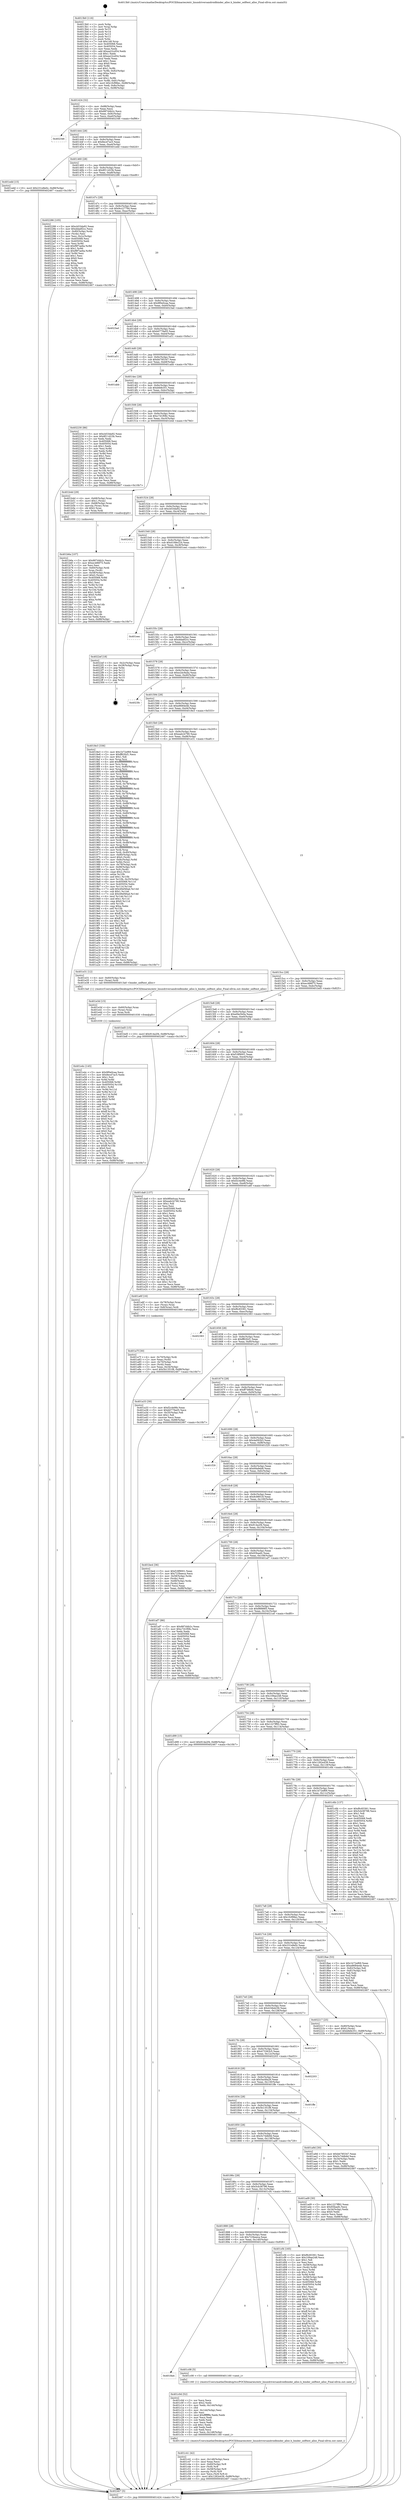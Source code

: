 digraph "0x4013b0" {
  label = "0x4013b0 (/mnt/c/Users/mathe/Desktop/tcc/POCII/binaries/extr_linuxdriversandroidbinder_alloc.h_binder_selftest_alloc_Final-ollvm.out::main(0))"
  labelloc = "t"
  node[shape=record]

  Entry [label="",width=0.3,height=0.3,shape=circle,fillcolor=black,style=filled]
  "0x401424" [label="{
     0x401424 [32]\l
     | [instrs]\l
     &nbsp;&nbsp;0x401424 \<+6\>: mov -0x88(%rbp),%eax\l
     &nbsp;&nbsp;0x40142a \<+2\>: mov %eax,%ecx\l
     &nbsp;&nbsp;0x40142c \<+6\>: sub $0x887d4b2c,%ecx\l
     &nbsp;&nbsp;0x401432 \<+6\>: mov %eax,-0x9c(%rbp)\l
     &nbsp;&nbsp;0x401438 \<+6\>: mov %ecx,-0xa0(%rbp)\l
     &nbsp;&nbsp;0x40143e \<+6\>: je 0000000000402346 \<main+0xf96\>\l
  }"]
  "0x402346" [label="{
     0x402346\l
  }", style=dashed]
  "0x401444" [label="{
     0x401444 [28]\l
     | [instrs]\l
     &nbsp;&nbsp;0x401444 \<+5\>: jmp 0000000000401449 \<main+0x99\>\l
     &nbsp;&nbsp;0x401449 \<+6\>: mov -0x9c(%rbp),%eax\l
     &nbsp;&nbsp;0x40144f \<+5\>: sub $0x8ecd7ac5,%eax\l
     &nbsp;&nbsp;0x401454 \<+6\>: mov %eax,-0xa4(%rbp)\l
     &nbsp;&nbsp;0x40145a \<+6\>: je 0000000000401edd \<main+0xb2d\>\l
  }"]
  Exit [label="",width=0.3,height=0.3,shape=circle,fillcolor=black,style=filled,peripheries=2]
  "0x401edd" [label="{
     0x401edd [15]\l
     | [instrs]\l
     &nbsp;&nbsp;0x401edd \<+10\>: movl $0x231e8e0c,-0x88(%rbp)\l
     &nbsp;&nbsp;0x401ee7 \<+5\>: jmp 0000000000402467 \<main+0x10b7\>\l
  }"]
  "0x401460" [label="{
     0x401460 [28]\l
     | [instrs]\l
     &nbsp;&nbsp;0x401460 \<+5\>: jmp 0000000000401465 \<main+0xb5\>\l
     &nbsp;&nbsp;0x401465 \<+6\>: mov -0x9c(%rbp),%eax\l
     &nbsp;&nbsp;0x40146b \<+5\>: sub $0x8f11d23b,%eax\l
     &nbsp;&nbsp;0x401470 \<+6\>: mov %eax,-0xa8(%rbp)\l
     &nbsp;&nbsp;0x401476 \<+6\>: je 0000000000402286 \<main+0xed6\>\l
  }"]
  "0x401e4c" [label="{
     0x401e4c [145]\l
     | [instrs]\l
     &nbsp;&nbsp;0x401e4c \<+5\>: mov $0x9f0e0caa,%ecx\l
     &nbsp;&nbsp;0x401e51 \<+5\>: mov $0x8ecd7ac5,%edx\l
     &nbsp;&nbsp;0x401e56 \<+3\>: mov $0x1,%sil\l
     &nbsp;&nbsp;0x401e59 \<+3\>: xor %r8d,%r8d\l
     &nbsp;&nbsp;0x401e5c \<+8\>: mov 0x405068,%r9d\l
     &nbsp;&nbsp;0x401e64 \<+8\>: mov 0x405054,%r10d\l
     &nbsp;&nbsp;0x401e6c \<+4\>: sub $0x1,%r8d\l
     &nbsp;&nbsp;0x401e70 \<+3\>: mov %r9d,%r11d\l
     &nbsp;&nbsp;0x401e73 \<+3\>: add %r8d,%r11d\l
     &nbsp;&nbsp;0x401e76 \<+4\>: imul %r11d,%r9d\l
     &nbsp;&nbsp;0x401e7a \<+4\>: and $0x1,%r9d\l
     &nbsp;&nbsp;0x401e7e \<+4\>: cmp $0x0,%r9d\l
     &nbsp;&nbsp;0x401e82 \<+3\>: sete %bl\l
     &nbsp;&nbsp;0x401e85 \<+4\>: cmp $0xa,%r10d\l
     &nbsp;&nbsp;0x401e89 \<+4\>: setl %r14b\l
     &nbsp;&nbsp;0x401e8d \<+3\>: mov %bl,%r15b\l
     &nbsp;&nbsp;0x401e90 \<+4\>: xor $0xff,%r15b\l
     &nbsp;&nbsp;0x401e94 \<+3\>: mov %r14b,%r12b\l
     &nbsp;&nbsp;0x401e97 \<+4\>: xor $0xff,%r12b\l
     &nbsp;&nbsp;0x401e9b \<+4\>: xor $0x0,%sil\l
     &nbsp;&nbsp;0x401e9f \<+3\>: mov %r15b,%r13b\l
     &nbsp;&nbsp;0x401ea2 \<+4\>: and $0x0,%r13b\l
     &nbsp;&nbsp;0x401ea6 \<+3\>: and %sil,%bl\l
     &nbsp;&nbsp;0x401ea9 \<+3\>: mov %r12b,%al\l
     &nbsp;&nbsp;0x401eac \<+2\>: and $0x0,%al\l
     &nbsp;&nbsp;0x401eae \<+3\>: and %sil,%r14b\l
     &nbsp;&nbsp;0x401eb1 \<+3\>: or %bl,%r13b\l
     &nbsp;&nbsp;0x401eb4 \<+3\>: or %r14b,%al\l
     &nbsp;&nbsp;0x401eb7 \<+3\>: xor %al,%r13b\l
     &nbsp;&nbsp;0x401eba \<+3\>: or %r12b,%r15b\l
     &nbsp;&nbsp;0x401ebd \<+4\>: xor $0xff,%r15b\l
     &nbsp;&nbsp;0x401ec1 \<+4\>: or $0x0,%sil\l
     &nbsp;&nbsp;0x401ec5 \<+3\>: and %sil,%r15b\l
     &nbsp;&nbsp;0x401ec8 \<+3\>: or %r15b,%r13b\l
     &nbsp;&nbsp;0x401ecb \<+4\>: test $0x1,%r13b\l
     &nbsp;&nbsp;0x401ecf \<+3\>: cmovne %edx,%ecx\l
     &nbsp;&nbsp;0x401ed2 \<+6\>: mov %ecx,-0x88(%rbp)\l
     &nbsp;&nbsp;0x401ed8 \<+5\>: jmp 0000000000402467 \<main+0x10b7\>\l
  }"]
  "0x402286" [label="{
     0x402286 [105]\l
     | [instrs]\l
     &nbsp;&nbsp;0x402286 \<+5\>: mov $0xcb53da92,%eax\l
     &nbsp;&nbsp;0x40228b \<+5\>: mov $0xddadf2cc,%ecx\l
     &nbsp;&nbsp;0x402290 \<+4\>: mov -0x80(%rbp),%rdx\l
     &nbsp;&nbsp;0x402294 \<+2\>: mov (%rdx),%esi\l
     &nbsp;&nbsp;0x402296 \<+3\>: mov %esi,-0x2c(%rbp)\l
     &nbsp;&nbsp;0x402299 \<+7\>: mov 0x405068,%esi\l
     &nbsp;&nbsp;0x4022a0 \<+7\>: mov 0x405054,%edi\l
     &nbsp;&nbsp;0x4022a7 \<+3\>: mov %esi,%r8d\l
     &nbsp;&nbsp;0x4022aa \<+7\>: add $0xf9f7ae6a,%r8d\l
     &nbsp;&nbsp;0x4022b1 \<+4\>: sub $0x1,%r8d\l
     &nbsp;&nbsp;0x4022b5 \<+7\>: sub $0xf9f7ae6a,%r8d\l
     &nbsp;&nbsp;0x4022bc \<+4\>: imul %r8d,%esi\l
     &nbsp;&nbsp;0x4022c0 \<+3\>: and $0x1,%esi\l
     &nbsp;&nbsp;0x4022c3 \<+3\>: cmp $0x0,%esi\l
     &nbsp;&nbsp;0x4022c6 \<+4\>: sete %r9b\l
     &nbsp;&nbsp;0x4022ca \<+3\>: cmp $0xa,%edi\l
     &nbsp;&nbsp;0x4022cd \<+4\>: setl %r10b\l
     &nbsp;&nbsp;0x4022d1 \<+3\>: mov %r9b,%r11b\l
     &nbsp;&nbsp;0x4022d4 \<+3\>: and %r10b,%r11b\l
     &nbsp;&nbsp;0x4022d7 \<+3\>: xor %r10b,%r9b\l
     &nbsp;&nbsp;0x4022da \<+3\>: or %r9b,%r11b\l
     &nbsp;&nbsp;0x4022dd \<+4\>: test $0x1,%r11b\l
     &nbsp;&nbsp;0x4022e1 \<+3\>: cmovne %ecx,%eax\l
     &nbsp;&nbsp;0x4022e4 \<+6\>: mov %eax,-0x88(%rbp)\l
     &nbsp;&nbsp;0x4022ea \<+5\>: jmp 0000000000402467 \<main+0x10b7\>\l
  }"]
  "0x40147c" [label="{
     0x40147c [28]\l
     | [instrs]\l
     &nbsp;&nbsp;0x40147c \<+5\>: jmp 0000000000401481 \<main+0xd1\>\l
     &nbsp;&nbsp;0x401481 \<+6\>: mov -0x9c(%rbp),%eax\l
     &nbsp;&nbsp;0x401487 \<+5\>: sub $0x9cc27794,%eax\l
     &nbsp;&nbsp;0x40148c \<+6\>: mov %eax,-0xac(%rbp)\l
     &nbsp;&nbsp;0x401492 \<+6\>: je 000000000040201c \<main+0xc6c\>\l
  }"]
  "0x401e3d" [label="{
     0x401e3d [15]\l
     | [instrs]\l
     &nbsp;&nbsp;0x401e3d \<+4\>: mov -0x60(%rbp),%rax\l
     &nbsp;&nbsp;0x401e41 \<+3\>: mov (%rax),%rax\l
     &nbsp;&nbsp;0x401e44 \<+3\>: mov %rax,%rdi\l
     &nbsp;&nbsp;0x401e47 \<+5\>: call 0000000000401030 \<free@plt\>\l
     | [calls]\l
     &nbsp;&nbsp;0x401030 \{1\} (unknown)\l
  }"]
  "0x40201c" [label="{
     0x40201c\l
  }", style=dashed]
  "0x401498" [label="{
     0x401498 [28]\l
     | [instrs]\l
     &nbsp;&nbsp;0x401498 \<+5\>: jmp 000000000040149d \<main+0xed\>\l
     &nbsp;&nbsp;0x40149d \<+6\>: mov -0x9c(%rbp),%eax\l
     &nbsp;&nbsp;0x4014a3 \<+5\>: sub $0x9f0e0caa,%eax\l
     &nbsp;&nbsp;0x4014a8 \<+6\>: mov %eax,-0xb0(%rbp)\l
     &nbsp;&nbsp;0x4014ae \<+6\>: je 00000000004023ad \<main+0xffd\>\l
  }"]
  "0x401c41" [label="{
     0x401c41 [42]\l
     | [instrs]\l
     &nbsp;&nbsp;0x401c41 \<+6\>: mov -0x148(%rbp),%ecx\l
     &nbsp;&nbsp;0x401c47 \<+3\>: imul %eax,%ecx\l
     &nbsp;&nbsp;0x401c4a \<+4\>: mov -0x60(%rbp),%r8\l
     &nbsp;&nbsp;0x401c4e \<+3\>: mov (%r8),%r8\l
     &nbsp;&nbsp;0x401c51 \<+4\>: mov -0x58(%rbp),%r9\l
     &nbsp;&nbsp;0x401c55 \<+3\>: movslq (%r9),%r9\l
     &nbsp;&nbsp;0x401c58 \<+4\>: mov %ecx,(%r8,%r9,4)\l
     &nbsp;&nbsp;0x401c5c \<+10\>: movl $0x1282e439,-0x88(%rbp)\l
     &nbsp;&nbsp;0x401c66 \<+5\>: jmp 0000000000402467 \<main+0x10b7\>\l
  }"]
  "0x4023ad" [label="{
     0x4023ad\l
  }", style=dashed]
  "0x4014b4" [label="{
     0x4014b4 [28]\l
     | [instrs]\l
     &nbsp;&nbsp;0x4014b4 \<+5\>: jmp 00000000004014b9 \<main+0x109\>\l
     &nbsp;&nbsp;0x4014b9 \<+6\>: mov -0x9c(%rbp),%eax\l
     &nbsp;&nbsp;0x4014bf \<+5\>: sub $0xb0779a05,%eax\l
     &nbsp;&nbsp;0x4014c4 \<+6\>: mov %eax,-0xb4(%rbp)\l
     &nbsp;&nbsp;0x4014ca \<+6\>: je 0000000000401a51 \<main+0x6a1\>\l
  }"]
  "0x401c0d" [label="{
     0x401c0d [52]\l
     | [instrs]\l
     &nbsp;&nbsp;0x401c0d \<+2\>: xor %ecx,%ecx\l
     &nbsp;&nbsp;0x401c0f \<+5\>: mov $0x2,%edx\l
     &nbsp;&nbsp;0x401c14 \<+6\>: mov %edx,-0x144(%rbp)\l
     &nbsp;&nbsp;0x401c1a \<+1\>: cltd\l
     &nbsp;&nbsp;0x401c1b \<+6\>: mov -0x144(%rbp),%esi\l
     &nbsp;&nbsp;0x401c21 \<+2\>: idiv %esi\l
     &nbsp;&nbsp;0x401c23 \<+6\>: imul $0xfffffffe,%edx,%edx\l
     &nbsp;&nbsp;0x401c29 \<+2\>: mov %ecx,%edi\l
     &nbsp;&nbsp;0x401c2b \<+2\>: sub %edx,%edi\l
     &nbsp;&nbsp;0x401c2d \<+2\>: mov %ecx,%edx\l
     &nbsp;&nbsp;0x401c2f \<+3\>: sub $0x1,%edx\l
     &nbsp;&nbsp;0x401c32 \<+2\>: add %edx,%edi\l
     &nbsp;&nbsp;0x401c34 \<+2\>: sub %edi,%ecx\l
     &nbsp;&nbsp;0x401c36 \<+6\>: mov %ecx,-0x148(%rbp)\l
     &nbsp;&nbsp;0x401c3c \<+5\>: call 0000000000401160 \<next_i\>\l
     | [calls]\l
     &nbsp;&nbsp;0x401160 \{1\} (/mnt/c/Users/mathe/Desktop/tcc/POCII/binaries/extr_linuxdriversandroidbinder_alloc.h_binder_selftest_alloc_Final-ollvm.out::next_i)\l
  }"]
  "0x401a51" [label="{
     0x401a51\l
  }", style=dashed]
  "0x4014d0" [label="{
     0x4014d0 [28]\l
     | [instrs]\l
     &nbsp;&nbsp;0x4014d0 \<+5\>: jmp 00000000004014d5 \<main+0x125\>\l
     &nbsp;&nbsp;0x4014d5 \<+6\>: mov -0x9c(%rbp),%eax\l
     &nbsp;&nbsp;0x4014db \<+5\>: sub $0xbb785347,%eax\l
     &nbsp;&nbsp;0x4014e0 \<+6\>: mov %eax,-0xb8(%rbp)\l
     &nbsp;&nbsp;0x4014e6 \<+6\>: je 0000000000401abb \<main+0x70b\>\l
  }"]
  "0x4018a4" [label="{
     0x4018a4\l
  }", style=dashed]
  "0x401abb" [label="{
     0x401abb\l
  }", style=dashed]
  "0x4014ec" [label="{
     0x4014ec [28]\l
     | [instrs]\l
     &nbsp;&nbsp;0x4014ec \<+5\>: jmp 00000000004014f1 \<main+0x141\>\l
     &nbsp;&nbsp;0x4014f1 \<+6\>: mov -0x9c(%rbp),%eax\l
     &nbsp;&nbsp;0x4014f7 \<+5\>: sub $0xbfefe351,%eax\l
     &nbsp;&nbsp;0x4014fc \<+6\>: mov %eax,-0xbc(%rbp)\l
     &nbsp;&nbsp;0x401502 \<+6\>: je 0000000000402230 \<main+0xe80\>\l
  }"]
  "0x401c08" [label="{
     0x401c08 [5]\l
     | [instrs]\l
     &nbsp;&nbsp;0x401c08 \<+5\>: call 0000000000401160 \<next_i\>\l
     | [calls]\l
     &nbsp;&nbsp;0x401160 \{1\} (/mnt/c/Users/mathe/Desktop/tcc/POCII/binaries/extr_linuxdriversandroidbinder_alloc.h_binder_selftest_alloc_Final-ollvm.out::next_i)\l
  }"]
  "0x402230" [label="{
     0x402230 [86]\l
     | [instrs]\l
     &nbsp;&nbsp;0x402230 \<+5\>: mov $0xcb53da92,%eax\l
     &nbsp;&nbsp;0x402235 \<+5\>: mov $0x8f11d23b,%ecx\l
     &nbsp;&nbsp;0x40223a \<+2\>: xor %edx,%edx\l
     &nbsp;&nbsp;0x40223c \<+7\>: mov 0x405068,%esi\l
     &nbsp;&nbsp;0x402243 \<+7\>: mov 0x405054,%edi\l
     &nbsp;&nbsp;0x40224a \<+3\>: sub $0x1,%edx\l
     &nbsp;&nbsp;0x40224d \<+3\>: mov %esi,%r8d\l
     &nbsp;&nbsp;0x402250 \<+3\>: add %edx,%r8d\l
     &nbsp;&nbsp;0x402253 \<+4\>: imul %r8d,%esi\l
     &nbsp;&nbsp;0x402257 \<+3\>: and $0x1,%esi\l
     &nbsp;&nbsp;0x40225a \<+3\>: cmp $0x0,%esi\l
     &nbsp;&nbsp;0x40225d \<+4\>: sete %r9b\l
     &nbsp;&nbsp;0x402261 \<+3\>: cmp $0xa,%edi\l
     &nbsp;&nbsp;0x402264 \<+4\>: setl %r10b\l
     &nbsp;&nbsp;0x402268 \<+3\>: mov %r9b,%r11b\l
     &nbsp;&nbsp;0x40226b \<+3\>: and %r10b,%r11b\l
     &nbsp;&nbsp;0x40226e \<+3\>: xor %r10b,%r9b\l
     &nbsp;&nbsp;0x402271 \<+3\>: or %r9b,%r11b\l
     &nbsp;&nbsp;0x402274 \<+4\>: test $0x1,%r11b\l
     &nbsp;&nbsp;0x402278 \<+3\>: cmovne %ecx,%eax\l
     &nbsp;&nbsp;0x40227b \<+6\>: mov %eax,-0x88(%rbp)\l
     &nbsp;&nbsp;0x402281 \<+5\>: jmp 0000000000402467 \<main+0x10b7\>\l
  }"]
  "0x401508" [label="{
     0x401508 [28]\l
     | [instrs]\l
     &nbsp;&nbsp;0x401508 \<+5\>: jmp 000000000040150d \<main+0x15d\>\l
     &nbsp;&nbsp;0x40150d \<+6\>: mov -0x9c(%rbp),%eax\l
     &nbsp;&nbsp;0x401513 \<+5\>: sub $0xc7d1f08c,%eax\l
     &nbsp;&nbsp;0x401518 \<+6\>: mov %eax,-0xc0(%rbp)\l
     &nbsp;&nbsp;0x40151e \<+6\>: je 0000000000401b4d \<main+0x79d\>\l
  }"]
  "0x401888" [label="{
     0x401888 [28]\l
     | [instrs]\l
     &nbsp;&nbsp;0x401888 \<+5\>: jmp 000000000040188d \<main+0x4dd\>\l
     &nbsp;&nbsp;0x40188d \<+6\>: mov -0x9c(%rbp),%eax\l
     &nbsp;&nbsp;0x401893 \<+5\>: sub $0x723beeca,%eax\l
     &nbsp;&nbsp;0x401898 \<+6\>: mov %eax,-0x140(%rbp)\l
     &nbsp;&nbsp;0x40189e \<+6\>: je 0000000000401c08 \<main+0x858\>\l
  }"]
  "0x401b4d" [label="{
     0x401b4d [29]\l
     | [instrs]\l
     &nbsp;&nbsp;0x401b4d \<+4\>: mov -0x68(%rbp),%rax\l
     &nbsp;&nbsp;0x401b51 \<+6\>: movl $0x1,(%rax)\l
     &nbsp;&nbsp;0x401b57 \<+4\>: mov -0x68(%rbp),%rax\l
     &nbsp;&nbsp;0x401b5b \<+3\>: movslq (%rax),%rax\l
     &nbsp;&nbsp;0x401b5e \<+4\>: shl $0x2,%rax\l
     &nbsp;&nbsp;0x401b62 \<+3\>: mov %rax,%rdi\l
     &nbsp;&nbsp;0x401b65 \<+5\>: call 0000000000401050 \<malloc@plt\>\l
     | [calls]\l
     &nbsp;&nbsp;0x401050 \{1\} (unknown)\l
  }"]
  "0x401524" [label="{
     0x401524 [28]\l
     | [instrs]\l
     &nbsp;&nbsp;0x401524 \<+5\>: jmp 0000000000401529 \<main+0x179\>\l
     &nbsp;&nbsp;0x401529 \<+6\>: mov -0x9c(%rbp),%eax\l
     &nbsp;&nbsp;0x40152f \<+5\>: sub $0xcb53da92,%eax\l
     &nbsp;&nbsp;0x401534 \<+6\>: mov %eax,-0xc4(%rbp)\l
     &nbsp;&nbsp;0x40153a \<+6\>: je 0000000000402452 \<main+0x10a2\>\l
  }"]
  "0x401cf4" [label="{
     0x401cf4 [165]\l
     | [instrs]\l
     &nbsp;&nbsp;0x401cf4 \<+5\>: mov $0xf6c83361,%eax\l
     &nbsp;&nbsp;0x401cf9 \<+5\>: mov $0x109ae248,%ecx\l
     &nbsp;&nbsp;0x401cfe \<+2\>: mov $0x1,%dl\l
     &nbsp;&nbsp;0x401d00 \<+2\>: xor %esi,%esi\l
     &nbsp;&nbsp;0x401d02 \<+4\>: mov -0x58(%rbp),%rdi\l
     &nbsp;&nbsp;0x401d06 \<+3\>: mov (%rdi),%r8d\l
     &nbsp;&nbsp;0x401d09 \<+3\>: mov %esi,%r9d\l
     &nbsp;&nbsp;0x401d0c \<+4\>: sub $0x1,%r9d\l
     &nbsp;&nbsp;0x401d10 \<+3\>: sub %r9d,%r8d\l
     &nbsp;&nbsp;0x401d13 \<+4\>: mov -0x58(%rbp),%rdi\l
     &nbsp;&nbsp;0x401d17 \<+3\>: mov %r8d,(%rdi)\l
     &nbsp;&nbsp;0x401d1a \<+8\>: mov 0x405068,%r8d\l
     &nbsp;&nbsp;0x401d22 \<+8\>: mov 0x405054,%r9d\l
     &nbsp;&nbsp;0x401d2a \<+3\>: sub $0x1,%esi\l
     &nbsp;&nbsp;0x401d2d \<+3\>: mov %r8d,%r10d\l
     &nbsp;&nbsp;0x401d30 \<+3\>: add %esi,%r10d\l
     &nbsp;&nbsp;0x401d33 \<+4\>: imul %r10d,%r8d\l
     &nbsp;&nbsp;0x401d37 \<+4\>: and $0x1,%r8d\l
     &nbsp;&nbsp;0x401d3b \<+4\>: cmp $0x0,%r8d\l
     &nbsp;&nbsp;0x401d3f \<+4\>: sete %r11b\l
     &nbsp;&nbsp;0x401d43 \<+4\>: cmp $0xa,%r9d\l
     &nbsp;&nbsp;0x401d47 \<+3\>: setl %bl\l
     &nbsp;&nbsp;0x401d4a \<+3\>: mov %r11b,%r14b\l
     &nbsp;&nbsp;0x401d4d \<+4\>: xor $0xff,%r14b\l
     &nbsp;&nbsp;0x401d51 \<+3\>: mov %bl,%r15b\l
     &nbsp;&nbsp;0x401d54 \<+4\>: xor $0xff,%r15b\l
     &nbsp;&nbsp;0x401d58 \<+3\>: xor $0x1,%dl\l
     &nbsp;&nbsp;0x401d5b \<+3\>: mov %r14b,%r12b\l
     &nbsp;&nbsp;0x401d5e \<+4\>: and $0xff,%r12b\l
     &nbsp;&nbsp;0x401d62 \<+3\>: and %dl,%r11b\l
     &nbsp;&nbsp;0x401d65 \<+3\>: mov %r15b,%r13b\l
     &nbsp;&nbsp;0x401d68 \<+4\>: and $0xff,%r13b\l
     &nbsp;&nbsp;0x401d6c \<+2\>: and %dl,%bl\l
     &nbsp;&nbsp;0x401d6e \<+3\>: or %r11b,%r12b\l
     &nbsp;&nbsp;0x401d71 \<+3\>: or %bl,%r13b\l
     &nbsp;&nbsp;0x401d74 \<+3\>: xor %r13b,%r12b\l
     &nbsp;&nbsp;0x401d77 \<+3\>: or %r15b,%r14b\l
     &nbsp;&nbsp;0x401d7a \<+4\>: xor $0xff,%r14b\l
     &nbsp;&nbsp;0x401d7e \<+3\>: or $0x1,%dl\l
     &nbsp;&nbsp;0x401d81 \<+3\>: and %dl,%r14b\l
     &nbsp;&nbsp;0x401d84 \<+3\>: or %r14b,%r12b\l
     &nbsp;&nbsp;0x401d87 \<+4\>: test $0x1,%r12b\l
     &nbsp;&nbsp;0x401d8b \<+3\>: cmovne %ecx,%eax\l
     &nbsp;&nbsp;0x401d8e \<+6\>: mov %eax,-0x88(%rbp)\l
     &nbsp;&nbsp;0x401d94 \<+5\>: jmp 0000000000402467 \<main+0x10b7\>\l
  }"]
  "0x402452" [label="{
     0x402452\l
  }", style=dashed]
  "0x401540" [label="{
     0x401540 [28]\l
     | [instrs]\l
     &nbsp;&nbsp;0x401540 \<+5\>: jmp 0000000000401545 \<main+0x195\>\l
     &nbsp;&nbsp;0x401545 \<+6\>: mov -0x9c(%rbp),%eax\l
     &nbsp;&nbsp;0x40154b \<+5\>: sub $0xd168e224,%eax\l
     &nbsp;&nbsp;0x401550 \<+6\>: mov %eax,-0xc8(%rbp)\l
     &nbsp;&nbsp;0x401556 \<+6\>: je 0000000000401eec \<main+0xb3c\>\l
  }"]
  "0x401b6a" [label="{
     0x401b6a [107]\l
     | [instrs]\l
     &nbsp;&nbsp;0x401b6a \<+5\>: mov $0x887d4b2c,%ecx\l
     &nbsp;&nbsp;0x401b6f \<+5\>: mov $0xec486f75,%edx\l
     &nbsp;&nbsp;0x401b74 \<+2\>: xor %esi,%esi\l
     &nbsp;&nbsp;0x401b76 \<+4\>: mov -0x60(%rbp),%rdi\l
     &nbsp;&nbsp;0x401b7a \<+3\>: mov %rax,(%rdi)\l
     &nbsp;&nbsp;0x401b7d \<+4\>: mov -0x58(%rbp),%rax\l
     &nbsp;&nbsp;0x401b81 \<+6\>: movl $0x0,(%rax)\l
     &nbsp;&nbsp;0x401b87 \<+8\>: mov 0x405068,%r8d\l
     &nbsp;&nbsp;0x401b8f \<+8\>: mov 0x405054,%r9d\l
     &nbsp;&nbsp;0x401b97 \<+3\>: sub $0x1,%esi\l
     &nbsp;&nbsp;0x401b9a \<+3\>: mov %r8d,%r10d\l
     &nbsp;&nbsp;0x401b9d \<+3\>: add %esi,%r10d\l
     &nbsp;&nbsp;0x401ba0 \<+4\>: imul %r10d,%r8d\l
     &nbsp;&nbsp;0x401ba4 \<+4\>: and $0x1,%r8d\l
     &nbsp;&nbsp;0x401ba8 \<+4\>: cmp $0x0,%r8d\l
     &nbsp;&nbsp;0x401bac \<+4\>: sete %r11b\l
     &nbsp;&nbsp;0x401bb0 \<+4\>: cmp $0xa,%r9d\l
     &nbsp;&nbsp;0x401bb4 \<+3\>: setl %bl\l
     &nbsp;&nbsp;0x401bb7 \<+3\>: mov %r11b,%r14b\l
     &nbsp;&nbsp;0x401bba \<+3\>: and %bl,%r14b\l
     &nbsp;&nbsp;0x401bbd \<+3\>: xor %bl,%r11b\l
     &nbsp;&nbsp;0x401bc0 \<+3\>: or %r11b,%r14b\l
     &nbsp;&nbsp;0x401bc3 \<+4\>: test $0x1,%r14b\l
     &nbsp;&nbsp;0x401bc7 \<+3\>: cmovne %edx,%ecx\l
     &nbsp;&nbsp;0x401bca \<+6\>: mov %ecx,-0x88(%rbp)\l
     &nbsp;&nbsp;0x401bd0 \<+5\>: jmp 0000000000402467 \<main+0x10b7\>\l
  }"]
  "0x401eec" [label="{
     0x401eec\l
  }", style=dashed]
  "0x40155c" [label="{
     0x40155c [28]\l
     | [instrs]\l
     &nbsp;&nbsp;0x40155c \<+5\>: jmp 0000000000401561 \<main+0x1b1\>\l
     &nbsp;&nbsp;0x401561 \<+6\>: mov -0x9c(%rbp),%eax\l
     &nbsp;&nbsp;0x401567 \<+5\>: sub $0xddadf2cc,%eax\l
     &nbsp;&nbsp;0x40156c \<+6\>: mov %eax,-0xcc(%rbp)\l
     &nbsp;&nbsp;0x401572 \<+6\>: je 00000000004022ef \<main+0xf3f\>\l
  }"]
  "0x40186c" [label="{
     0x40186c [28]\l
     | [instrs]\l
     &nbsp;&nbsp;0x40186c \<+5\>: jmp 0000000000401871 \<main+0x4c1\>\l
     &nbsp;&nbsp;0x401871 \<+6\>: mov -0x9c(%rbp),%eax\l
     &nbsp;&nbsp;0x401877 \<+5\>: sub $0x5cb38798,%eax\l
     &nbsp;&nbsp;0x40187c \<+6\>: mov %eax,-0x13c(%rbp)\l
     &nbsp;&nbsp;0x401882 \<+6\>: je 0000000000401cf4 \<main+0x944\>\l
  }"]
  "0x4022ef" [label="{
     0x4022ef [18]\l
     | [instrs]\l
     &nbsp;&nbsp;0x4022ef \<+3\>: mov -0x2c(%rbp),%eax\l
     &nbsp;&nbsp;0x4022f2 \<+4\>: lea -0x28(%rbp),%rsp\l
     &nbsp;&nbsp;0x4022f6 \<+1\>: pop %rbx\l
     &nbsp;&nbsp;0x4022f7 \<+2\>: pop %r12\l
     &nbsp;&nbsp;0x4022f9 \<+2\>: pop %r13\l
     &nbsp;&nbsp;0x4022fb \<+2\>: pop %r14\l
     &nbsp;&nbsp;0x4022fd \<+2\>: pop %r15\l
     &nbsp;&nbsp;0x4022ff \<+1\>: pop %rbp\l
     &nbsp;&nbsp;0x402300 \<+1\>: ret\l
  }"]
  "0x401578" [label="{
     0x401578 [28]\l
     | [instrs]\l
     &nbsp;&nbsp;0x401578 \<+5\>: jmp 000000000040157d \<main+0x1cd\>\l
     &nbsp;&nbsp;0x40157d \<+6\>: mov -0x9c(%rbp),%eax\l
     &nbsp;&nbsp;0x401583 \<+5\>: sub $0xe2dc9a4a,%eax\l
     &nbsp;&nbsp;0x401588 \<+6\>: mov %eax,-0xd0(%rbp)\l
     &nbsp;&nbsp;0x40158e \<+6\>: je 00000000004023fc \<main+0x104c\>\l
  }"]
  "0x401ad9" [label="{
     0x401ad9 [30]\l
     | [instrs]\l
     &nbsp;&nbsp;0x401ad9 \<+5\>: mov $0x1227ff92,%eax\l
     &nbsp;&nbsp;0x401ade \<+5\>: mov $0x93baefc,%ecx\l
     &nbsp;&nbsp;0x401ae3 \<+3\>: mov -0x34(%rbp),%edx\l
     &nbsp;&nbsp;0x401ae6 \<+3\>: cmp $0x0,%edx\l
     &nbsp;&nbsp;0x401ae9 \<+3\>: cmove %ecx,%eax\l
     &nbsp;&nbsp;0x401aec \<+6\>: mov %eax,-0x88(%rbp)\l
     &nbsp;&nbsp;0x401af2 \<+5\>: jmp 0000000000402467 \<main+0x10b7\>\l
  }"]
  "0x4023fc" [label="{
     0x4023fc\l
  }", style=dashed]
  "0x401594" [label="{
     0x401594 [28]\l
     | [instrs]\l
     &nbsp;&nbsp;0x401594 \<+5\>: jmp 0000000000401599 \<main+0x1e9\>\l
     &nbsp;&nbsp;0x401599 \<+6\>: mov -0x9c(%rbp),%eax\l
     &nbsp;&nbsp;0x40159f \<+5\>: sub $0xe8684e4b,%eax\l
     &nbsp;&nbsp;0x4015a4 \<+6\>: mov %eax,-0xd4(%rbp)\l
     &nbsp;&nbsp;0x4015aa \<+6\>: je 00000000004018e3 \<main+0x533\>\l
  }"]
  "0x401850" [label="{
     0x401850 [28]\l
     | [instrs]\l
     &nbsp;&nbsp;0x401850 \<+5\>: jmp 0000000000401855 \<main+0x4a5\>\l
     &nbsp;&nbsp;0x401855 \<+6\>: mov -0x9c(%rbp),%eax\l
     &nbsp;&nbsp;0x40185b \<+5\>: sub $0x5c7ddb9d,%eax\l
     &nbsp;&nbsp;0x401860 \<+6\>: mov %eax,-0x138(%rbp)\l
     &nbsp;&nbsp;0x401866 \<+6\>: je 0000000000401ad9 \<main+0x729\>\l
  }"]
  "0x4018e3" [label="{
     0x4018e3 [336]\l
     | [instrs]\l
     &nbsp;&nbsp;0x4018e3 \<+5\>: mov $0x1b72ef69,%eax\l
     &nbsp;&nbsp;0x4018e8 \<+5\>: mov $0xff62fcf1,%ecx\l
     &nbsp;&nbsp;0x4018ed \<+2\>: mov $0x1,%dl\l
     &nbsp;&nbsp;0x4018ef \<+3\>: mov %rsp,%rsi\l
     &nbsp;&nbsp;0x4018f2 \<+4\>: add $0xfffffffffffffff0,%rsi\l
     &nbsp;&nbsp;0x4018f6 \<+3\>: mov %rsi,%rsp\l
     &nbsp;&nbsp;0x4018f9 \<+4\>: mov %rsi,-0x80(%rbp)\l
     &nbsp;&nbsp;0x4018fd \<+3\>: mov %rsp,%rsi\l
     &nbsp;&nbsp;0x401900 \<+4\>: add $0xfffffffffffffff0,%rsi\l
     &nbsp;&nbsp;0x401904 \<+3\>: mov %rsi,%rsp\l
     &nbsp;&nbsp;0x401907 \<+3\>: mov %rsp,%rdi\l
     &nbsp;&nbsp;0x40190a \<+4\>: add $0xfffffffffffffff0,%rdi\l
     &nbsp;&nbsp;0x40190e \<+3\>: mov %rdi,%rsp\l
     &nbsp;&nbsp;0x401911 \<+4\>: mov %rdi,-0x78(%rbp)\l
     &nbsp;&nbsp;0x401915 \<+3\>: mov %rsp,%rdi\l
     &nbsp;&nbsp;0x401918 \<+4\>: add $0xfffffffffffffff0,%rdi\l
     &nbsp;&nbsp;0x40191c \<+3\>: mov %rdi,%rsp\l
     &nbsp;&nbsp;0x40191f \<+4\>: mov %rdi,-0x70(%rbp)\l
     &nbsp;&nbsp;0x401923 \<+3\>: mov %rsp,%rdi\l
     &nbsp;&nbsp;0x401926 \<+4\>: add $0xfffffffffffffff0,%rdi\l
     &nbsp;&nbsp;0x40192a \<+3\>: mov %rdi,%rsp\l
     &nbsp;&nbsp;0x40192d \<+4\>: mov %rdi,-0x68(%rbp)\l
     &nbsp;&nbsp;0x401931 \<+3\>: mov %rsp,%rdi\l
     &nbsp;&nbsp;0x401934 \<+4\>: add $0xfffffffffffffff0,%rdi\l
     &nbsp;&nbsp;0x401938 \<+3\>: mov %rdi,%rsp\l
     &nbsp;&nbsp;0x40193b \<+4\>: mov %rdi,-0x60(%rbp)\l
     &nbsp;&nbsp;0x40193f \<+3\>: mov %rsp,%rdi\l
     &nbsp;&nbsp;0x401942 \<+4\>: add $0xfffffffffffffff0,%rdi\l
     &nbsp;&nbsp;0x401946 \<+3\>: mov %rdi,%rsp\l
     &nbsp;&nbsp;0x401949 \<+4\>: mov %rdi,-0x58(%rbp)\l
     &nbsp;&nbsp;0x40194d \<+3\>: mov %rsp,%rdi\l
     &nbsp;&nbsp;0x401950 \<+4\>: add $0xfffffffffffffff0,%rdi\l
     &nbsp;&nbsp;0x401954 \<+3\>: mov %rdi,%rsp\l
     &nbsp;&nbsp;0x401957 \<+4\>: mov %rdi,-0x50(%rbp)\l
     &nbsp;&nbsp;0x40195b \<+3\>: mov %rsp,%rdi\l
     &nbsp;&nbsp;0x40195e \<+4\>: add $0xfffffffffffffff0,%rdi\l
     &nbsp;&nbsp;0x401962 \<+3\>: mov %rdi,%rsp\l
     &nbsp;&nbsp;0x401965 \<+4\>: mov %rdi,-0x48(%rbp)\l
     &nbsp;&nbsp;0x401969 \<+3\>: mov %rsp,%rdi\l
     &nbsp;&nbsp;0x40196c \<+4\>: add $0xfffffffffffffff0,%rdi\l
     &nbsp;&nbsp;0x401970 \<+3\>: mov %rdi,%rsp\l
     &nbsp;&nbsp;0x401973 \<+4\>: mov %rdi,-0x40(%rbp)\l
     &nbsp;&nbsp;0x401977 \<+4\>: mov -0x80(%rbp),%rdi\l
     &nbsp;&nbsp;0x40197b \<+6\>: movl $0x0,(%rdi)\l
     &nbsp;&nbsp;0x401981 \<+7\>: mov -0x8c(%rbp),%r8d\l
     &nbsp;&nbsp;0x401988 \<+3\>: mov %r8d,(%rsi)\l
     &nbsp;&nbsp;0x40198b \<+4\>: mov -0x78(%rbp),%rdi\l
     &nbsp;&nbsp;0x40198f \<+7\>: mov -0x98(%rbp),%r9\l
     &nbsp;&nbsp;0x401996 \<+3\>: mov %r9,(%rdi)\l
     &nbsp;&nbsp;0x401999 \<+3\>: cmpl $0x2,(%rsi)\l
     &nbsp;&nbsp;0x40199c \<+4\>: setne %r10b\l
     &nbsp;&nbsp;0x4019a0 \<+4\>: and $0x1,%r10b\l
     &nbsp;&nbsp;0x4019a4 \<+4\>: mov %r10b,-0x35(%rbp)\l
     &nbsp;&nbsp;0x4019a8 \<+8\>: mov 0x405068,%r11d\l
     &nbsp;&nbsp;0x4019b0 \<+7\>: mov 0x405054,%ebx\l
     &nbsp;&nbsp;0x4019b7 \<+3\>: mov %r11d,%r14d\l
     &nbsp;&nbsp;0x4019ba \<+7\>: add $0x49ef46ad,%r14d\l
     &nbsp;&nbsp;0x4019c1 \<+4\>: sub $0x1,%r14d\l
     &nbsp;&nbsp;0x4019c5 \<+7\>: sub $0x49ef46ad,%r14d\l
     &nbsp;&nbsp;0x4019cc \<+4\>: imul %r14d,%r11d\l
     &nbsp;&nbsp;0x4019d0 \<+4\>: and $0x1,%r11d\l
     &nbsp;&nbsp;0x4019d4 \<+4\>: cmp $0x0,%r11d\l
     &nbsp;&nbsp;0x4019d8 \<+4\>: sete %r10b\l
     &nbsp;&nbsp;0x4019dc \<+3\>: cmp $0xa,%ebx\l
     &nbsp;&nbsp;0x4019df \<+4\>: setl %r15b\l
     &nbsp;&nbsp;0x4019e3 \<+3\>: mov %r10b,%r12b\l
     &nbsp;&nbsp;0x4019e6 \<+4\>: xor $0xff,%r12b\l
     &nbsp;&nbsp;0x4019ea \<+3\>: mov %r15b,%r13b\l
     &nbsp;&nbsp;0x4019ed \<+4\>: xor $0xff,%r13b\l
     &nbsp;&nbsp;0x4019f1 \<+3\>: xor $0x1,%dl\l
     &nbsp;&nbsp;0x4019f4 \<+3\>: mov %r12b,%sil\l
     &nbsp;&nbsp;0x4019f7 \<+4\>: and $0xff,%sil\l
     &nbsp;&nbsp;0x4019fb \<+3\>: and %dl,%r10b\l
     &nbsp;&nbsp;0x4019fe \<+3\>: mov %r13b,%dil\l
     &nbsp;&nbsp;0x401a01 \<+4\>: and $0xff,%dil\l
     &nbsp;&nbsp;0x401a05 \<+3\>: and %dl,%r15b\l
     &nbsp;&nbsp;0x401a08 \<+3\>: or %r10b,%sil\l
     &nbsp;&nbsp;0x401a0b \<+3\>: or %r15b,%dil\l
     &nbsp;&nbsp;0x401a0e \<+3\>: xor %dil,%sil\l
     &nbsp;&nbsp;0x401a11 \<+3\>: or %r13b,%r12b\l
     &nbsp;&nbsp;0x401a14 \<+4\>: xor $0xff,%r12b\l
     &nbsp;&nbsp;0x401a18 \<+3\>: or $0x1,%dl\l
     &nbsp;&nbsp;0x401a1b \<+3\>: and %dl,%r12b\l
     &nbsp;&nbsp;0x401a1e \<+3\>: or %r12b,%sil\l
     &nbsp;&nbsp;0x401a21 \<+4\>: test $0x1,%sil\l
     &nbsp;&nbsp;0x401a25 \<+3\>: cmovne %ecx,%eax\l
     &nbsp;&nbsp;0x401a28 \<+6\>: mov %eax,-0x88(%rbp)\l
     &nbsp;&nbsp;0x401a2e \<+5\>: jmp 0000000000402467 \<main+0x10b7\>\l
  }"]
  "0x4015b0" [label="{
     0x4015b0 [28]\l
     | [instrs]\l
     &nbsp;&nbsp;0x4015b0 \<+5\>: jmp 00000000004015b5 \<main+0x205\>\l
     &nbsp;&nbsp;0x4015b5 \<+6\>: mov -0x9c(%rbp),%eax\l
     &nbsp;&nbsp;0x4015bb \<+5\>: sub $0xeab24790,%eax\l
     &nbsp;&nbsp;0x4015c0 \<+6\>: mov %eax,-0xd8(%rbp)\l
     &nbsp;&nbsp;0x4015c6 \<+6\>: je 0000000000401e31 \<main+0xa81\>\l
  }"]
  "0x401a9d" [label="{
     0x401a9d [30]\l
     | [instrs]\l
     &nbsp;&nbsp;0x401a9d \<+5\>: mov $0xbb785347,%eax\l
     &nbsp;&nbsp;0x401aa2 \<+5\>: mov $0x5c7ddb9d,%ecx\l
     &nbsp;&nbsp;0x401aa7 \<+3\>: mov -0x34(%rbp),%edx\l
     &nbsp;&nbsp;0x401aaa \<+3\>: cmp $0x1,%edx\l
     &nbsp;&nbsp;0x401aad \<+3\>: cmovl %ecx,%eax\l
     &nbsp;&nbsp;0x401ab0 \<+6\>: mov %eax,-0x88(%rbp)\l
     &nbsp;&nbsp;0x401ab6 \<+5\>: jmp 0000000000402467 \<main+0x10b7\>\l
  }"]
  "0x401e31" [label="{
     0x401e31 [12]\l
     | [instrs]\l
     &nbsp;&nbsp;0x401e31 \<+4\>: mov -0x60(%rbp),%rax\l
     &nbsp;&nbsp;0x401e35 \<+3\>: mov (%rax),%rdi\l
     &nbsp;&nbsp;0x401e38 \<+5\>: call 00000000004013a0 \<binder_selftest_alloc\>\l
     | [calls]\l
     &nbsp;&nbsp;0x4013a0 \{1\} (/mnt/c/Users/mathe/Desktop/tcc/POCII/binaries/extr_linuxdriversandroidbinder_alloc.h_binder_selftest_alloc_Final-ollvm.out::binder_selftest_alloc)\l
  }"]
  "0x4015cc" [label="{
     0x4015cc [28]\l
     | [instrs]\l
     &nbsp;&nbsp;0x4015cc \<+5\>: jmp 00000000004015d1 \<main+0x221\>\l
     &nbsp;&nbsp;0x4015d1 \<+6\>: mov -0x9c(%rbp),%eax\l
     &nbsp;&nbsp;0x4015d7 \<+5\>: sub $0xec486f75,%eax\l
     &nbsp;&nbsp;0x4015dc \<+6\>: mov %eax,-0xdc(%rbp)\l
     &nbsp;&nbsp;0x4015e2 \<+6\>: je 0000000000401bd5 \<main+0x825\>\l
  }"]
  "0x401834" [label="{
     0x401834 [28]\l
     | [instrs]\l
     &nbsp;&nbsp;0x401834 \<+5\>: jmp 0000000000401839 \<main+0x489\>\l
     &nbsp;&nbsp;0x401839 \<+6\>: mov -0x9c(%rbp),%eax\l
     &nbsp;&nbsp;0x40183f \<+5\>: sub $0x5b1351f8,%eax\l
     &nbsp;&nbsp;0x401844 \<+6\>: mov %eax,-0x134(%rbp)\l
     &nbsp;&nbsp;0x40184a \<+6\>: je 0000000000401a9d \<main+0x6ed\>\l
  }"]
  "0x401bd5" [label="{
     0x401bd5 [15]\l
     | [instrs]\l
     &nbsp;&nbsp;0x401bd5 \<+10\>: movl $0x914a2f4,-0x88(%rbp)\l
     &nbsp;&nbsp;0x401bdf \<+5\>: jmp 0000000000402467 \<main+0x10b7\>\l
  }"]
  "0x4015e8" [label="{
     0x4015e8 [28]\l
     | [instrs]\l
     &nbsp;&nbsp;0x4015e8 \<+5\>: jmp 00000000004015ed \<main+0x23d\>\l
     &nbsp;&nbsp;0x4015ed \<+6\>: mov -0x9c(%rbp),%eax\l
     &nbsp;&nbsp;0x4015f3 \<+5\>: sub $0xef4e5b0a,%eax\l
     &nbsp;&nbsp;0x4015f8 \<+6\>: mov %eax,-0xe0(%rbp)\l
     &nbsp;&nbsp;0x4015fe \<+6\>: je 0000000000401f84 \<main+0xbd4\>\l
  }"]
  "0x401ffe" [label="{
     0x401ffe\l
  }", style=dashed]
  "0x401f84" [label="{
     0x401f84\l
  }", style=dashed]
  "0x401604" [label="{
     0x401604 [28]\l
     | [instrs]\l
     &nbsp;&nbsp;0x401604 \<+5\>: jmp 0000000000401609 \<main+0x259\>\l
     &nbsp;&nbsp;0x401609 \<+6\>: mov -0x9c(%rbp),%eax\l
     &nbsp;&nbsp;0x40160f \<+5\>: sub $0xf18f9001,%eax\l
     &nbsp;&nbsp;0x401614 \<+6\>: mov %eax,-0xe4(%rbp)\l
     &nbsp;&nbsp;0x40161a \<+6\>: je 0000000000401da8 \<main+0x9f8\>\l
  }"]
  "0x401818" [label="{
     0x401818 [28]\l
     | [instrs]\l
     &nbsp;&nbsp;0x401818 \<+5\>: jmp 000000000040181d \<main+0x46d\>\l
     &nbsp;&nbsp;0x40181d \<+6\>: mov -0x9c(%rbp),%eax\l
     &nbsp;&nbsp;0x401823 \<+5\>: sub $0x5acfda26,%eax\l
     &nbsp;&nbsp;0x401828 \<+6\>: mov %eax,-0x130(%rbp)\l
     &nbsp;&nbsp;0x40182e \<+6\>: je 0000000000401ffe \<main+0xc4e\>\l
  }"]
  "0x401da8" [label="{
     0x401da8 [137]\l
     | [instrs]\l
     &nbsp;&nbsp;0x401da8 \<+5\>: mov $0x9f0e0caa,%eax\l
     &nbsp;&nbsp;0x401dad \<+5\>: mov $0xeab24790,%ecx\l
     &nbsp;&nbsp;0x401db2 \<+2\>: mov $0x1,%dl\l
     &nbsp;&nbsp;0x401db4 \<+2\>: xor %esi,%esi\l
     &nbsp;&nbsp;0x401db6 \<+7\>: mov 0x405068,%edi\l
     &nbsp;&nbsp;0x401dbd \<+8\>: mov 0x405054,%r8d\l
     &nbsp;&nbsp;0x401dc5 \<+3\>: sub $0x1,%esi\l
     &nbsp;&nbsp;0x401dc8 \<+3\>: mov %edi,%r9d\l
     &nbsp;&nbsp;0x401dcb \<+3\>: add %esi,%r9d\l
     &nbsp;&nbsp;0x401dce \<+4\>: imul %r9d,%edi\l
     &nbsp;&nbsp;0x401dd2 \<+3\>: and $0x1,%edi\l
     &nbsp;&nbsp;0x401dd5 \<+3\>: cmp $0x0,%edi\l
     &nbsp;&nbsp;0x401dd8 \<+4\>: sete %r10b\l
     &nbsp;&nbsp;0x401ddc \<+4\>: cmp $0xa,%r8d\l
     &nbsp;&nbsp;0x401de0 \<+4\>: setl %r11b\l
     &nbsp;&nbsp;0x401de4 \<+3\>: mov %r10b,%bl\l
     &nbsp;&nbsp;0x401de7 \<+3\>: xor $0xff,%bl\l
     &nbsp;&nbsp;0x401dea \<+3\>: mov %r11b,%r14b\l
     &nbsp;&nbsp;0x401ded \<+4\>: xor $0xff,%r14b\l
     &nbsp;&nbsp;0x401df1 \<+3\>: xor $0x1,%dl\l
     &nbsp;&nbsp;0x401df4 \<+3\>: mov %bl,%r15b\l
     &nbsp;&nbsp;0x401df7 \<+4\>: and $0xff,%r15b\l
     &nbsp;&nbsp;0x401dfb \<+3\>: and %dl,%r10b\l
     &nbsp;&nbsp;0x401dfe \<+3\>: mov %r14b,%r12b\l
     &nbsp;&nbsp;0x401e01 \<+4\>: and $0xff,%r12b\l
     &nbsp;&nbsp;0x401e05 \<+3\>: and %dl,%r11b\l
     &nbsp;&nbsp;0x401e08 \<+3\>: or %r10b,%r15b\l
     &nbsp;&nbsp;0x401e0b \<+3\>: or %r11b,%r12b\l
     &nbsp;&nbsp;0x401e0e \<+3\>: xor %r12b,%r15b\l
     &nbsp;&nbsp;0x401e11 \<+3\>: or %r14b,%bl\l
     &nbsp;&nbsp;0x401e14 \<+3\>: xor $0xff,%bl\l
     &nbsp;&nbsp;0x401e17 \<+3\>: or $0x1,%dl\l
     &nbsp;&nbsp;0x401e1a \<+2\>: and %dl,%bl\l
     &nbsp;&nbsp;0x401e1c \<+3\>: or %bl,%r15b\l
     &nbsp;&nbsp;0x401e1f \<+4\>: test $0x1,%r15b\l
     &nbsp;&nbsp;0x401e23 \<+3\>: cmovne %ecx,%eax\l
     &nbsp;&nbsp;0x401e26 \<+6\>: mov %eax,-0x88(%rbp)\l
     &nbsp;&nbsp;0x401e2c \<+5\>: jmp 0000000000402467 \<main+0x10b7\>\l
  }"]
  "0x401620" [label="{
     0x401620 [28]\l
     | [instrs]\l
     &nbsp;&nbsp;0x401620 \<+5\>: jmp 0000000000401625 \<main+0x275\>\l
     &nbsp;&nbsp;0x401625 \<+6\>: mov -0x9c(%rbp),%eax\l
     &nbsp;&nbsp;0x40162b \<+5\>: sub $0xf2c4e9fe,%eax\l
     &nbsp;&nbsp;0x401630 \<+6\>: mov %eax,-0xe8(%rbp)\l
     &nbsp;&nbsp;0x401636 \<+6\>: je 0000000000401a6f \<main+0x6bf\>\l
  }"]
  "0x402203" [label="{
     0x402203\l
  }", style=dashed]
  "0x401a6f" [label="{
     0x401a6f [16]\l
     | [instrs]\l
     &nbsp;&nbsp;0x401a6f \<+4\>: mov -0x78(%rbp),%rax\l
     &nbsp;&nbsp;0x401a73 \<+3\>: mov (%rax),%rax\l
     &nbsp;&nbsp;0x401a76 \<+4\>: mov 0x8(%rax),%rdi\l
     &nbsp;&nbsp;0x401a7a \<+5\>: call 0000000000401060 \<atoi@plt\>\l
     | [calls]\l
     &nbsp;&nbsp;0x401060 \{1\} (unknown)\l
  }"]
  "0x40163c" [label="{
     0x40163c [28]\l
     | [instrs]\l
     &nbsp;&nbsp;0x40163c \<+5\>: jmp 0000000000401641 \<main+0x291\>\l
     &nbsp;&nbsp;0x401641 \<+6\>: mov -0x9c(%rbp),%eax\l
     &nbsp;&nbsp;0x401647 \<+5\>: sub $0xf6c83361,%eax\l
     &nbsp;&nbsp;0x40164c \<+6\>: mov %eax,-0xec(%rbp)\l
     &nbsp;&nbsp;0x401652 \<+6\>: je 0000000000402383 \<main+0xfd3\>\l
  }"]
  "0x4017fc" [label="{
     0x4017fc [28]\l
     | [instrs]\l
     &nbsp;&nbsp;0x4017fc \<+5\>: jmp 0000000000401801 \<main+0x451\>\l
     &nbsp;&nbsp;0x401801 \<+6\>: mov -0x9c(%rbp),%eax\l
     &nbsp;&nbsp;0x401807 \<+5\>: sub $0x473363c5,%eax\l
     &nbsp;&nbsp;0x40180c \<+6\>: mov %eax,-0x12c(%rbp)\l
     &nbsp;&nbsp;0x401812 \<+6\>: je 0000000000402203 \<main+0xe53\>\l
  }"]
  "0x402383" [label="{
     0x402383\l
  }", style=dashed]
  "0x401658" [label="{
     0x401658 [28]\l
     | [instrs]\l
     &nbsp;&nbsp;0x401658 \<+5\>: jmp 000000000040165d \<main+0x2ad\>\l
     &nbsp;&nbsp;0x40165d \<+6\>: mov -0x9c(%rbp),%eax\l
     &nbsp;&nbsp;0x401663 \<+5\>: sub $0xff62fcf1,%eax\l
     &nbsp;&nbsp;0x401668 \<+6\>: mov %eax,-0xf0(%rbp)\l
     &nbsp;&nbsp;0x40166e \<+6\>: je 0000000000401a33 \<main+0x683\>\l
  }"]
  "0x4023d7" [label="{
     0x4023d7\l
  }", style=dashed]
  "0x401a33" [label="{
     0x401a33 [30]\l
     | [instrs]\l
     &nbsp;&nbsp;0x401a33 \<+5\>: mov $0xf2c4e9fe,%eax\l
     &nbsp;&nbsp;0x401a38 \<+5\>: mov $0xb0779a05,%ecx\l
     &nbsp;&nbsp;0x401a3d \<+3\>: mov -0x35(%rbp),%dl\l
     &nbsp;&nbsp;0x401a40 \<+3\>: test $0x1,%dl\l
     &nbsp;&nbsp;0x401a43 \<+3\>: cmovne %ecx,%eax\l
     &nbsp;&nbsp;0x401a46 \<+6\>: mov %eax,-0x88(%rbp)\l
     &nbsp;&nbsp;0x401a4c \<+5\>: jmp 0000000000402467 \<main+0x10b7\>\l
  }"]
  "0x401674" [label="{
     0x401674 [28]\l
     | [instrs]\l
     &nbsp;&nbsp;0x401674 \<+5\>: jmp 0000000000401679 \<main+0x2c9\>\l
     &nbsp;&nbsp;0x401679 \<+6\>: mov -0x9c(%rbp),%eax\l
     &nbsp;&nbsp;0x40167f \<+5\>: sub $0xff748b9c,%eax\l
     &nbsp;&nbsp;0x401684 \<+6\>: mov %eax,-0xf4(%rbp)\l
     &nbsp;&nbsp;0x40168a \<+6\>: je 0000000000402191 \<main+0xde1\>\l
  }"]
  "0x4017e0" [label="{
     0x4017e0 [28]\l
     | [instrs]\l
     &nbsp;&nbsp;0x4017e0 \<+5\>: jmp 00000000004017e5 \<main+0x435\>\l
     &nbsp;&nbsp;0x4017e5 \<+6\>: mov -0x9c(%rbp),%eax\l
     &nbsp;&nbsp;0x4017eb \<+5\>: sub $0x434bdc56,%eax\l
     &nbsp;&nbsp;0x4017f0 \<+6\>: mov %eax,-0x128(%rbp)\l
     &nbsp;&nbsp;0x4017f6 \<+6\>: je 00000000004023d7 \<main+0x1027\>\l
  }"]
  "0x402191" [label="{
     0x402191\l
  }", style=dashed]
  "0x401690" [label="{
     0x401690 [28]\l
     | [instrs]\l
     &nbsp;&nbsp;0x401690 \<+5\>: jmp 0000000000401695 \<main+0x2e5\>\l
     &nbsp;&nbsp;0x401695 \<+6\>: mov -0x9c(%rbp),%eax\l
     &nbsp;&nbsp;0x40169b \<+5\>: sub $0x4a092b3,%eax\l
     &nbsp;&nbsp;0x4016a0 \<+6\>: mov %eax,-0xf8(%rbp)\l
     &nbsp;&nbsp;0x4016a6 \<+6\>: je 0000000000401f29 \<main+0xb79\>\l
  }"]
  "0x402217" [label="{
     0x402217 [25]\l
     | [instrs]\l
     &nbsp;&nbsp;0x402217 \<+4\>: mov -0x80(%rbp),%rax\l
     &nbsp;&nbsp;0x40221b \<+6\>: movl $0x0,(%rax)\l
     &nbsp;&nbsp;0x402221 \<+10\>: movl $0xbfefe351,-0x88(%rbp)\l
     &nbsp;&nbsp;0x40222b \<+5\>: jmp 0000000000402467 \<main+0x10b7\>\l
  }"]
  "0x401f29" [label="{
     0x401f29\l
  }", style=dashed]
  "0x4016ac" [label="{
     0x4016ac [28]\l
     | [instrs]\l
     &nbsp;&nbsp;0x4016ac \<+5\>: jmp 00000000004016b1 \<main+0x301\>\l
     &nbsp;&nbsp;0x4016b1 \<+6\>: mov -0x9c(%rbp),%eax\l
     &nbsp;&nbsp;0x4016b7 \<+5\>: sub $0x69a9eb8,%eax\l
     &nbsp;&nbsp;0x4016bc \<+6\>: mov %eax,-0xfc(%rbp)\l
     &nbsp;&nbsp;0x4016c2 \<+6\>: je 00000000004020af \<main+0xcff\>\l
  }"]
  "0x401a7f" [label="{
     0x401a7f [30]\l
     | [instrs]\l
     &nbsp;&nbsp;0x401a7f \<+4\>: mov -0x70(%rbp),%rdi\l
     &nbsp;&nbsp;0x401a83 \<+2\>: mov %eax,(%rdi)\l
     &nbsp;&nbsp;0x401a85 \<+4\>: mov -0x70(%rbp),%rdi\l
     &nbsp;&nbsp;0x401a89 \<+2\>: mov (%rdi),%eax\l
     &nbsp;&nbsp;0x401a8b \<+3\>: mov %eax,-0x34(%rbp)\l
     &nbsp;&nbsp;0x401a8e \<+10\>: movl $0x5b1351f8,-0x88(%rbp)\l
     &nbsp;&nbsp;0x401a98 \<+5\>: jmp 0000000000402467 \<main+0x10b7\>\l
  }"]
  "0x4020af" [label="{
     0x4020af\l
  }", style=dashed]
  "0x4016c8" [label="{
     0x4016c8 [28]\l
     | [instrs]\l
     &nbsp;&nbsp;0x4016c8 \<+5\>: jmp 00000000004016cd \<main+0x31d\>\l
     &nbsp;&nbsp;0x4016cd \<+6\>: mov -0x9c(%rbp),%eax\l
     &nbsp;&nbsp;0x4016d3 \<+5\>: sub $0x8c88018,%eax\l
     &nbsp;&nbsp;0x4016d8 \<+6\>: mov %eax,-0x100(%rbp)\l
     &nbsp;&nbsp;0x4016de \<+6\>: je 00000000004021ca \<main+0xe1a\>\l
  }"]
  "0x4013b0" [label="{
     0x4013b0 [116]\l
     | [instrs]\l
     &nbsp;&nbsp;0x4013b0 \<+1\>: push %rbp\l
     &nbsp;&nbsp;0x4013b1 \<+3\>: mov %rsp,%rbp\l
     &nbsp;&nbsp;0x4013b4 \<+2\>: push %r15\l
     &nbsp;&nbsp;0x4013b6 \<+2\>: push %r14\l
     &nbsp;&nbsp;0x4013b8 \<+2\>: push %r13\l
     &nbsp;&nbsp;0x4013ba \<+2\>: push %r12\l
     &nbsp;&nbsp;0x4013bc \<+1\>: push %rbx\l
     &nbsp;&nbsp;0x4013bd \<+7\>: sub $0x148,%rsp\l
     &nbsp;&nbsp;0x4013c4 \<+7\>: mov 0x405068,%eax\l
     &nbsp;&nbsp;0x4013cb \<+7\>: mov 0x405054,%ecx\l
     &nbsp;&nbsp;0x4013d2 \<+2\>: mov %eax,%edx\l
     &nbsp;&nbsp;0x4013d4 \<+6\>: add $0xea22cd54,%edx\l
     &nbsp;&nbsp;0x4013da \<+3\>: sub $0x1,%edx\l
     &nbsp;&nbsp;0x4013dd \<+6\>: sub $0xea22cd54,%edx\l
     &nbsp;&nbsp;0x4013e3 \<+3\>: imul %edx,%eax\l
     &nbsp;&nbsp;0x4013e6 \<+3\>: and $0x1,%eax\l
     &nbsp;&nbsp;0x4013e9 \<+3\>: cmp $0x0,%eax\l
     &nbsp;&nbsp;0x4013ec \<+4\>: sete %r8b\l
     &nbsp;&nbsp;0x4013f0 \<+4\>: and $0x1,%r8b\l
     &nbsp;&nbsp;0x4013f4 \<+7\>: mov %r8b,-0x82(%rbp)\l
     &nbsp;&nbsp;0x4013fb \<+3\>: cmp $0xa,%ecx\l
     &nbsp;&nbsp;0x4013fe \<+4\>: setl %r8b\l
     &nbsp;&nbsp;0x401402 \<+4\>: and $0x1,%r8b\l
     &nbsp;&nbsp;0x401406 \<+7\>: mov %r8b,-0x81(%rbp)\l
     &nbsp;&nbsp;0x40140d \<+10\>: movl $0x1fcf98ec,-0x88(%rbp)\l
     &nbsp;&nbsp;0x401417 \<+6\>: mov %edi,-0x8c(%rbp)\l
     &nbsp;&nbsp;0x40141d \<+7\>: mov %rsi,-0x98(%rbp)\l
  }"]
  "0x4021ca" [label="{
     0x4021ca\l
  }", style=dashed]
  "0x4016e4" [label="{
     0x4016e4 [28]\l
     | [instrs]\l
     &nbsp;&nbsp;0x4016e4 \<+5\>: jmp 00000000004016e9 \<main+0x339\>\l
     &nbsp;&nbsp;0x4016e9 \<+6\>: mov -0x9c(%rbp),%eax\l
     &nbsp;&nbsp;0x4016ef \<+5\>: sub $0x914a2f4,%eax\l
     &nbsp;&nbsp;0x4016f4 \<+6\>: mov %eax,-0x104(%rbp)\l
     &nbsp;&nbsp;0x4016fa \<+6\>: je 0000000000401be4 \<main+0x834\>\l
  }"]
  "0x402467" [label="{
     0x402467 [5]\l
     | [instrs]\l
     &nbsp;&nbsp;0x402467 \<+5\>: jmp 0000000000401424 \<main+0x74\>\l
  }"]
  "0x401be4" [label="{
     0x401be4 [36]\l
     | [instrs]\l
     &nbsp;&nbsp;0x401be4 \<+5\>: mov $0xf18f9001,%eax\l
     &nbsp;&nbsp;0x401be9 \<+5\>: mov $0x723beeca,%ecx\l
     &nbsp;&nbsp;0x401bee \<+4\>: mov -0x58(%rbp),%rdx\l
     &nbsp;&nbsp;0x401bf2 \<+2\>: mov (%rdx),%esi\l
     &nbsp;&nbsp;0x401bf4 \<+4\>: mov -0x68(%rbp),%rdx\l
     &nbsp;&nbsp;0x401bf8 \<+2\>: cmp (%rdx),%esi\l
     &nbsp;&nbsp;0x401bfa \<+3\>: cmovl %ecx,%eax\l
     &nbsp;&nbsp;0x401bfd \<+6\>: mov %eax,-0x88(%rbp)\l
     &nbsp;&nbsp;0x401c03 \<+5\>: jmp 0000000000402467 \<main+0x10b7\>\l
  }"]
  "0x401700" [label="{
     0x401700 [28]\l
     | [instrs]\l
     &nbsp;&nbsp;0x401700 \<+5\>: jmp 0000000000401705 \<main+0x355\>\l
     &nbsp;&nbsp;0x401705 \<+6\>: mov -0x9c(%rbp),%eax\l
     &nbsp;&nbsp;0x40170b \<+5\>: sub $0x93baefc,%eax\l
     &nbsp;&nbsp;0x401710 \<+6\>: mov %eax,-0x108(%rbp)\l
     &nbsp;&nbsp;0x401716 \<+6\>: je 0000000000401af7 \<main+0x747\>\l
  }"]
  "0x4017c4" [label="{
     0x4017c4 [28]\l
     | [instrs]\l
     &nbsp;&nbsp;0x4017c4 \<+5\>: jmp 00000000004017c9 \<main+0x419\>\l
     &nbsp;&nbsp;0x4017c9 \<+6\>: mov -0x9c(%rbp),%eax\l
     &nbsp;&nbsp;0x4017cf \<+5\>: sub $0x231e8e0c,%eax\l
     &nbsp;&nbsp;0x4017d4 \<+6\>: mov %eax,-0x124(%rbp)\l
     &nbsp;&nbsp;0x4017da \<+6\>: je 0000000000402217 \<main+0xe67\>\l
  }"]
  "0x401af7" [label="{
     0x401af7 [86]\l
     | [instrs]\l
     &nbsp;&nbsp;0x401af7 \<+5\>: mov $0x887d4b2c,%eax\l
     &nbsp;&nbsp;0x401afc \<+5\>: mov $0xc7d1f08c,%ecx\l
     &nbsp;&nbsp;0x401b01 \<+2\>: xor %edx,%edx\l
     &nbsp;&nbsp;0x401b03 \<+7\>: mov 0x405068,%esi\l
     &nbsp;&nbsp;0x401b0a \<+7\>: mov 0x405054,%edi\l
     &nbsp;&nbsp;0x401b11 \<+3\>: sub $0x1,%edx\l
     &nbsp;&nbsp;0x401b14 \<+3\>: mov %esi,%r8d\l
     &nbsp;&nbsp;0x401b17 \<+3\>: add %edx,%r8d\l
     &nbsp;&nbsp;0x401b1a \<+4\>: imul %r8d,%esi\l
     &nbsp;&nbsp;0x401b1e \<+3\>: and $0x1,%esi\l
     &nbsp;&nbsp;0x401b21 \<+3\>: cmp $0x0,%esi\l
     &nbsp;&nbsp;0x401b24 \<+4\>: sete %r9b\l
     &nbsp;&nbsp;0x401b28 \<+3\>: cmp $0xa,%edi\l
     &nbsp;&nbsp;0x401b2b \<+4\>: setl %r10b\l
     &nbsp;&nbsp;0x401b2f \<+3\>: mov %r9b,%r11b\l
     &nbsp;&nbsp;0x401b32 \<+3\>: and %r10b,%r11b\l
     &nbsp;&nbsp;0x401b35 \<+3\>: xor %r10b,%r9b\l
     &nbsp;&nbsp;0x401b38 \<+3\>: or %r9b,%r11b\l
     &nbsp;&nbsp;0x401b3b \<+4\>: test $0x1,%r11b\l
     &nbsp;&nbsp;0x401b3f \<+3\>: cmovne %ecx,%eax\l
     &nbsp;&nbsp;0x401b42 \<+6\>: mov %eax,-0x88(%rbp)\l
     &nbsp;&nbsp;0x401b48 \<+5\>: jmp 0000000000402467 \<main+0x10b7\>\l
  }"]
  "0x40171c" [label="{
     0x40171c [28]\l
     | [instrs]\l
     &nbsp;&nbsp;0x40171c \<+5\>: jmp 0000000000401721 \<main+0x371\>\l
     &nbsp;&nbsp;0x401721 \<+6\>: mov -0x9c(%rbp),%eax\l
     &nbsp;&nbsp;0x401727 \<+5\>: sub $0xf8888f5,%eax\l
     &nbsp;&nbsp;0x40172c \<+6\>: mov %eax,-0x10c(%rbp)\l
     &nbsp;&nbsp;0x401732 \<+6\>: je 00000000004021a0 \<main+0xdf0\>\l
  }"]
  "0x4018ae" [label="{
     0x4018ae [53]\l
     | [instrs]\l
     &nbsp;&nbsp;0x4018ae \<+5\>: mov $0x1b72ef69,%eax\l
     &nbsp;&nbsp;0x4018b3 \<+5\>: mov $0xe8684e4b,%ecx\l
     &nbsp;&nbsp;0x4018b8 \<+6\>: mov -0x82(%rbp),%dl\l
     &nbsp;&nbsp;0x4018be \<+7\>: mov -0x81(%rbp),%sil\l
     &nbsp;&nbsp;0x4018c5 \<+3\>: mov %dl,%dil\l
     &nbsp;&nbsp;0x4018c8 \<+3\>: and %sil,%dil\l
     &nbsp;&nbsp;0x4018cb \<+3\>: xor %sil,%dl\l
     &nbsp;&nbsp;0x4018ce \<+3\>: or %dl,%dil\l
     &nbsp;&nbsp;0x4018d1 \<+4\>: test $0x1,%dil\l
     &nbsp;&nbsp;0x4018d5 \<+3\>: cmovne %ecx,%eax\l
     &nbsp;&nbsp;0x4018d8 \<+6\>: mov %eax,-0x88(%rbp)\l
     &nbsp;&nbsp;0x4018de \<+5\>: jmp 0000000000402467 \<main+0x10b7\>\l
  }"]
  "0x4021a0" [label="{
     0x4021a0\l
  }", style=dashed]
  "0x401738" [label="{
     0x401738 [28]\l
     | [instrs]\l
     &nbsp;&nbsp;0x401738 \<+5\>: jmp 000000000040173d \<main+0x38d\>\l
     &nbsp;&nbsp;0x40173d \<+6\>: mov -0x9c(%rbp),%eax\l
     &nbsp;&nbsp;0x401743 \<+5\>: sub $0x109ae248,%eax\l
     &nbsp;&nbsp;0x401748 \<+6\>: mov %eax,-0x110(%rbp)\l
     &nbsp;&nbsp;0x40174e \<+6\>: je 0000000000401d99 \<main+0x9e9\>\l
  }"]
  "0x4017a8" [label="{
     0x4017a8 [28]\l
     | [instrs]\l
     &nbsp;&nbsp;0x4017a8 \<+5\>: jmp 00000000004017ad \<main+0x3fd\>\l
     &nbsp;&nbsp;0x4017ad \<+6\>: mov -0x9c(%rbp),%eax\l
     &nbsp;&nbsp;0x4017b3 \<+5\>: sub $0x1fcf98ec,%eax\l
     &nbsp;&nbsp;0x4017b8 \<+6\>: mov %eax,-0x120(%rbp)\l
     &nbsp;&nbsp;0x4017be \<+6\>: je 00000000004018ae \<main+0x4fe\>\l
  }"]
  "0x401d99" [label="{
     0x401d99 [15]\l
     | [instrs]\l
     &nbsp;&nbsp;0x401d99 \<+10\>: movl $0x914a2f4,-0x88(%rbp)\l
     &nbsp;&nbsp;0x401da3 \<+5\>: jmp 0000000000402467 \<main+0x10b7\>\l
  }"]
  "0x401754" [label="{
     0x401754 [28]\l
     | [instrs]\l
     &nbsp;&nbsp;0x401754 \<+5\>: jmp 0000000000401759 \<main+0x3a9\>\l
     &nbsp;&nbsp;0x401759 \<+6\>: mov -0x9c(%rbp),%eax\l
     &nbsp;&nbsp;0x40175f \<+5\>: sub $0x1227ff92,%eax\l
     &nbsp;&nbsp;0x401764 \<+6\>: mov %eax,-0x114(%rbp)\l
     &nbsp;&nbsp;0x40176a \<+6\>: je 00000000004021f4 \<main+0xe44\>\l
  }"]
  "0x402301" [label="{
     0x402301\l
  }", style=dashed]
  "0x4021f4" [label="{
     0x4021f4\l
  }", style=dashed]
  "0x401770" [label="{
     0x401770 [28]\l
     | [instrs]\l
     &nbsp;&nbsp;0x401770 \<+5\>: jmp 0000000000401775 \<main+0x3c5\>\l
     &nbsp;&nbsp;0x401775 \<+6\>: mov -0x9c(%rbp),%eax\l
     &nbsp;&nbsp;0x40177b \<+5\>: sub $0x1282e439,%eax\l
     &nbsp;&nbsp;0x401780 \<+6\>: mov %eax,-0x118(%rbp)\l
     &nbsp;&nbsp;0x401786 \<+6\>: je 0000000000401c6b \<main+0x8bb\>\l
  }"]
  "0x40178c" [label="{
     0x40178c [28]\l
     | [instrs]\l
     &nbsp;&nbsp;0x40178c \<+5\>: jmp 0000000000401791 \<main+0x3e1\>\l
     &nbsp;&nbsp;0x401791 \<+6\>: mov -0x9c(%rbp),%eax\l
     &nbsp;&nbsp;0x401797 \<+5\>: sub $0x1b72ef69,%eax\l
     &nbsp;&nbsp;0x40179c \<+6\>: mov %eax,-0x11c(%rbp)\l
     &nbsp;&nbsp;0x4017a2 \<+6\>: je 0000000000402301 \<main+0xf51\>\l
  }"]
  "0x401c6b" [label="{
     0x401c6b [137]\l
     | [instrs]\l
     &nbsp;&nbsp;0x401c6b \<+5\>: mov $0xf6c83361,%eax\l
     &nbsp;&nbsp;0x401c70 \<+5\>: mov $0x5cb38798,%ecx\l
     &nbsp;&nbsp;0x401c75 \<+2\>: mov $0x1,%dl\l
     &nbsp;&nbsp;0x401c77 \<+2\>: xor %esi,%esi\l
     &nbsp;&nbsp;0x401c79 \<+7\>: mov 0x405068,%edi\l
     &nbsp;&nbsp;0x401c80 \<+8\>: mov 0x405054,%r8d\l
     &nbsp;&nbsp;0x401c88 \<+3\>: sub $0x1,%esi\l
     &nbsp;&nbsp;0x401c8b \<+3\>: mov %edi,%r9d\l
     &nbsp;&nbsp;0x401c8e \<+3\>: add %esi,%r9d\l
     &nbsp;&nbsp;0x401c91 \<+4\>: imul %r9d,%edi\l
     &nbsp;&nbsp;0x401c95 \<+3\>: and $0x1,%edi\l
     &nbsp;&nbsp;0x401c98 \<+3\>: cmp $0x0,%edi\l
     &nbsp;&nbsp;0x401c9b \<+4\>: sete %r10b\l
     &nbsp;&nbsp;0x401c9f \<+4\>: cmp $0xa,%r8d\l
     &nbsp;&nbsp;0x401ca3 \<+4\>: setl %r11b\l
     &nbsp;&nbsp;0x401ca7 \<+3\>: mov %r10b,%bl\l
     &nbsp;&nbsp;0x401caa \<+3\>: xor $0xff,%bl\l
     &nbsp;&nbsp;0x401cad \<+3\>: mov %r11b,%r14b\l
     &nbsp;&nbsp;0x401cb0 \<+4\>: xor $0xff,%r14b\l
     &nbsp;&nbsp;0x401cb4 \<+3\>: xor $0x0,%dl\l
     &nbsp;&nbsp;0x401cb7 \<+3\>: mov %bl,%r15b\l
     &nbsp;&nbsp;0x401cba \<+4\>: and $0x0,%r15b\l
     &nbsp;&nbsp;0x401cbe \<+3\>: and %dl,%r10b\l
     &nbsp;&nbsp;0x401cc1 \<+3\>: mov %r14b,%r12b\l
     &nbsp;&nbsp;0x401cc4 \<+4\>: and $0x0,%r12b\l
     &nbsp;&nbsp;0x401cc8 \<+3\>: and %dl,%r11b\l
     &nbsp;&nbsp;0x401ccb \<+3\>: or %r10b,%r15b\l
     &nbsp;&nbsp;0x401cce \<+3\>: or %r11b,%r12b\l
     &nbsp;&nbsp;0x401cd1 \<+3\>: xor %r12b,%r15b\l
     &nbsp;&nbsp;0x401cd4 \<+3\>: or %r14b,%bl\l
     &nbsp;&nbsp;0x401cd7 \<+3\>: xor $0xff,%bl\l
     &nbsp;&nbsp;0x401cda \<+3\>: or $0x0,%dl\l
     &nbsp;&nbsp;0x401cdd \<+2\>: and %dl,%bl\l
     &nbsp;&nbsp;0x401cdf \<+3\>: or %bl,%r15b\l
     &nbsp;&nbsp;0x401ce2 \<+4\>: test $0x1,%r15b\l
     &nbsp;&nbsp;0x401ce6 \<+3\>: cmovne %ecx,%eax\l
     &nbsp;&nbsp;0x401ce9 \<+6\>: mov %eax,-0x88(%rbp)\l
     &nbsp;&nbsp;0x401cef \<+5\>: jmp 0000000000402467 \<main+0x10b7\>\l
  }"]
  Entry -> "0x4013b0" [label=" 1"]
  "0x401424" -> "0x402346" [label=" 0"]
  "0x401424" -> "0x401444" [label=" 22"]
  "0x4022ef" -> Exit [label=" 1"]
  "0x401444" -> "0x401edd" [label=" 1"]
  "0x401444" -> "0x401460" [label=" 21"]
  "0x402286" -> "0x402467" [label=" 1"]
  "0x401460" -> "0x402286" [label=" 1"]
  "0x401460" -> "0x40147c" [label=" 20"]
  "0x402230" -> "0x402467" [label=" 1"]
  "0x40147c" -> "0x40201c" [label=" 0"]
  "0x40147c" -> "0x401498" [label=" 20"]
  "0x402217" -> "0x402467" [label=" 1"]
  "0x401498" -> "0x4023ad" [label=" 0"]
  "0x401498" -> "0x4014b4" [label=" 20"]
  "0x401edd" -> "0x402467" [label=" 1"]
  "0x4014b4" -> "0x401a51" [label=" 0"]
  "0x4014b4" -> "0x4014d0" [label=" 20"]
  "0x401e4c" -> "0x402467" [label=" 1"]
  "0x4014d0" -> "0x401abb" [label=" 0"]
  "0x4014d0" -> "0x4014ec" [label=" 20"]
  "0x401e3d" -> "0x401e4c" [label=" 1"]
  "0x4014ec" -> "0x402230" [label=" 1"]
  "0x4014ec" -> "0x401508" [label=" 19"]
  "0x401e31" -> "0x401e3d" [label=" 1"]
  "0x401508" -> "0x401b4d" [label=" 1"]
  "0x401508" -> "0x401524" [label=" 18"]
  "0x401d99" -> "0x402467" [label=" 1"]
  "0x401524" -> "0x402452" [label=" 0"]
  "0x401524" -> "0x401540" [label=" 18"]
  "0x401cf4" -> "0x402467" [label=" 1"]
  "0x401540" -> "0x401eec" [label=" 0"]
  "0x401540" -> "0x40155c" [label=" 18"]
  "0x401c41" -> "0x402467" [label=" 1"]
  "0x40155c" -> "0x4022ef" [label=" 1"]
  "0x40155c" -> "0x401578" [label=" 17"]
  "0x401c0d" -> "0x401c41" [label=" 1"]
  "0x401578" -> "0x4023fc" [label=" 0"]
  "0x401578" -> "0x401594" [label=" 17"]
  "0x401c08" -> "0x401c0d" [label=" 1"]
  "0x401594" -> "0x4018e3" [label=" 1"]
  "0x401594" -> "0x4015b0" [label=" 16"]
  "0x401888" -> "0x401c08" [label=" 1"]
  "0x4015b0" -> "0x401e31" [label=" 1"]
  "0x4015b0" -> "0x4015cc" [label=" 15"]
  "0x401da8" -> "0x402467" [label=" 1"]
  "0x4015cc" -> "0x401bd5" [label=" 1"]
  "0x4015cc" -> "0x4015e8" [label=" 14"]
  "0x40186c" -> "0x401cf4" [label=" 1"]
  "0x4015e8" -> "0x401f84" [label=" 0"]
  "0x4015e8" -> "0x401604" [label=" 14"]
  "0x401c6b" -> "0x402467" [label=" 1"]
  "0x401604" -> "0x401da8" [label=" 1"]
  "0x401604" -> "0x401620" [label=" 13"]
  "0x401bd5" -> "0x402467" [label=" 1"]
  "0x401620" -> "0x401a6f" [label=" 1"]
  "0x401620" -> "0x40163c" [label=" 12"]
  "0x401b6a" -> "0x402467" [label=" 1"]
  "0x40163c" -> "0x402383" [label=" 0"]
  "0x40163c" -> "0x401658" [label=" 12"]
  "0x401af7" -> "0x402467" [label=" 1"]
  "0x401658" -> "0x401a33" [label=" 1"]
  "0x401658" -> "0x401674" [label=" 11"]
  "0x401ad9" -> "0x402467" [label=" 1"]
  "0x401674" -> "0x402191" [label=" 0"]
  "0x401674" -> "0x401690" [label=" 11"]
  "0x401850" -> "0x401ad9" [label=" 1"]
  "0x401690" -> "0x401f29" [label=" 0"]
  "0x401690" -> "0x4016ac" [label=" 11"]
  "0x401888" -> "0x4018a4" [label=" 0"]
  "0x4016ac" -> "0x4020af" [label=" 0"]
  "0x4016ac" -> "0x4016c8" [label=" 11"]
  "0x401834" -> "0x401850" [label=" 3"]
  "0x4016c8" -> "0x4021ca" [label=" 0"]
  "0x4016c8" -> "0x4016e4" [label=" 11"]
  "0x40186c" -> "0x401888" [label=" 1"]
  "0x4016e4" -> "0x401be4" [label=" 2"]
  "0x4016e4" -> "0x401700" [label=" 9"]
  "0x401818" -> "0x401834" [label=" 4"]
  "0x401700" -> "0x401af7" [label=" 1"]
  "0x401700" -> "0x40171c" [label=" 8"]
  "0x401818" -> "0x401ffe" [label=" 0"]
  "0x40171c" -> "0x4021a0" [label=" 0"]
  "0x40171c" -> "0x401738" [label=" 8"]
  "0x401be4" -> "0x402467" [label=" 2"]
  "0x401738" -> "0x401d99" [label=" 1"]
  "0x401738" -> "0x401754" [label=" 7"]
  "0x4017fc" -> "0x402203" [label=" 0"]
  "0x401754" -> "0x4021f4" [label=" 0"]
  "0x401754" -> "0x401770" [label=" 7"]
  "0x401b4d" -> "0x401b6a" [label=" 1"]
  "0x401770" -> "0x401c6b" [label=" 1"]
  "0x401770" -> "0x40178c" [label=" 6"]
  "0x4017e0" -> "0x4017fc" [label=" 4"]
  "0x40178c" -> "0x402301" [label=" 0"]
  "0x40178c" -> "0x4017a8" [label=" 6"]
  "0x4017fc" -> "0x401818" [label=" 4"]
  "0x4017a8" -> "0x4018ae" [label=" 1"]
  "0x4017a8" -> "0x4017c4" [label=" 5"]
  "0x4018ae" -> "0x402467" [label=" 1"]
  "0x4013b0" -> "0x401424" [label=" 1"]
  "0x402467" -> "0x401424" [label=" 21"]
  "0x401834" -> "0x401a9d" [label=" 1"]
  "0x4018e3" -> "0x402467" [label=" 1"]
  "0x401a33" -> "0x402467" [label=" 1"]
  "0x401a6f" -> "0x401a7f" [label=" 1"]
  "0x401a7f" -> "0x402467" [label=" 1"]
  "0x401a9d" -> "0x402467" [label=" 1"]
  "0x4017c4" -> "0x402217" [label=" 1"]
  "0x4017c4" -> "0x4017e0" [label=" 4"]
  "0x401850" -> "0x40186c" [label=" 2"]
  "0x4017e0" -> "0x4023d7" [label=" 0"]
}
